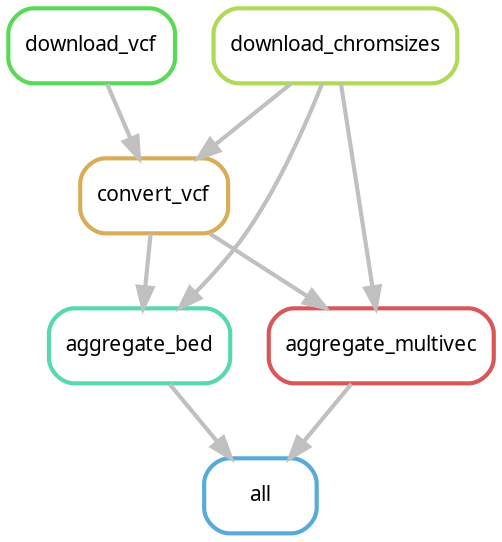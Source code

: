 digraph snakemake_dag {
    graph[bgcolor=white, margin=0];
    node[shape=box, style=rounded, fontname=sans,                 fontsize=10, penwidth=2];
    edge[penwidth=2, color=grey];
	0[label = "all", color = "0.56 0.6 0.85", style="rounded"];
	1[label = "aggregate_bed", color = "0.44 0.6 0.85", style="rounded"];
	2[label = "download_chromsizes", color = "0.22 0.6 0.85", style="rounded"];
	3[label = "convert_vcf", color = "0.11 0.6 0.85", style="rounded"];
	4[label = "download_vcf", color = "0.33 0.6 0.85", style="rounded"];
	5[label = "aggregate_multivec", color = "0.00 0.6 0.85", style="rounded"];
	1 -> 0
	5 -> 0
	2 -> 1
	3 -> 1
	4 -> 3
	2 -> 3
	2 -> 5
	3 -> 5
}            
